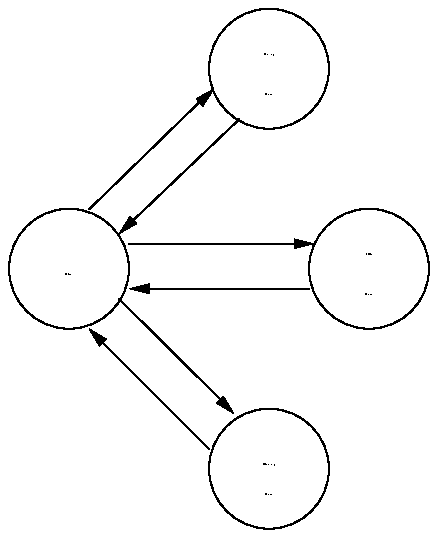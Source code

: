 ...\"
...\"  @OSF_COPYRIGHT@
...\"  COPYRIGHT NOTICE
...\"  Copyright (c) 1990, 1991, 1992, 1993 Open Software Foundation, Inc.
...\"  ALL RIGHTS RESERVED (DCE).  See the file named COPYRIGHT.DCE in the
...\"  src directory for the full copyright text.
...\"
...\"
...\" HISTORY
...\" $Log: 1_overview_05.pic,v $
...\" Revision 1.1.2.3  1993/01/29  17:20:14  cjd
...\" 	Embedded copyright notice
...\" 	[1993/01/29  17:04:14  cjd]
...\"
...\" Revision 1.1.2.2  1992/09/01  17:11:36  weir
...\" 	Moved
...\" 	[1992/09/01  17:00:04  weir]
...\" 
...\" Revision 1.1  1992/01/29  15:41:18  damon
...\" 	Initial revision
...\" 
...\" $EndLog$
...\"
...\" (c) Copyright 1991, Open Software Foundation, Inc. ALL RIGHTS RESERVED
.PS
scale = 80
line ->  from 32, 128 \
	to 82, 176 
line ->  from 92, 164 \
	to 44, 118 
line ->  from 80, 32 \
	to 32, 80 
line ->  from 44, 92 \
	to 90, 46 
circle radius 24 at 24, 104
line ->  from 120, 96 \
	to 48, 96 
line ->  from 48, 114 \
	to 122, 114 
"\fR\s10Server\s0\fP"  at 104, 16
"\fR\s10Directory\s0\fP"  at 104, 28
"\fR\s10Server\s0\fP"  at 144, 96
"\fR\s10File\s0\fP"  at 144, 112
"\fR\s10Server\s0\fP"  at 104, 176
"\fR\s10Security\s0\fP"  at 104, 192
"\fR\s10Client\s0\fP"  at 24, 104
circle radius 24 at 104, 24
circle radius 24 at 144, 104
circle radius 24 at 104, 184
.PE
